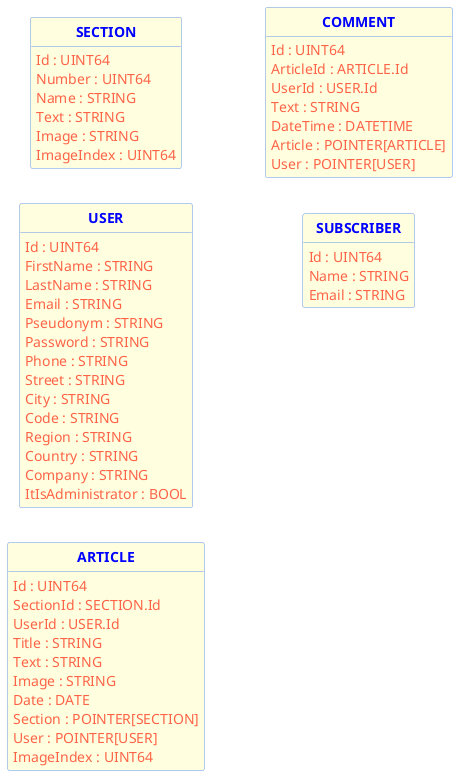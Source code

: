 @startuml
skinparam shadowing false
skinparam classAttributeIconSize 0
skinparam classAttributeFontColor tomato
skinparam classFontStyle bold
skinparam classFontColor blue
skinparam classBackgroundColor lightyellow
skinparam classBorderColor cornflowerblue
skinparam arrowColor cornflowerblue
hide circle
hide methods
left to right direction

class SECTION {
    Id : UINT64
    Number : UINT64
    Name : STRING
    Text : STRING
    Image : STRING
    ImageIndex : UINT64
}

class USER {
    Id : UINT64
    FirstName : STRING
    LastName : STRING
    Email : STRING
    Pseudonym : STRING
    Password : STRING
    Phone : STRING
    Street : STRING
    City : STRING
    Code : STRING
    Region : STRING
    Country : STRING
    Company : STRING
    ItIsAdministrator : BOOL
}

class ARTICLE {
    Id : UINT64
    SectionId : SECTION.Id
    UserId : USER.Id
    Title : STRING
    Text : STRING
    Image : STRING
    Date : DATE
    Section : POINTER[SECTION]
    User : POINTER[USER]
    ImageIndex : UINT64
}

class COMMENT {
    Id : UINT64
    ArticleId : ARTICLE.Id
    UserId : USER.Id
    Text : STRING
    DateTime : DATETIME
    Article : POINTER[ARTICLE]
    User : POINTER[USER]
}

class SUBSCRIBER {
    Id : UINT64
    Name : STRING
    Email : STRING
}

@enduml
